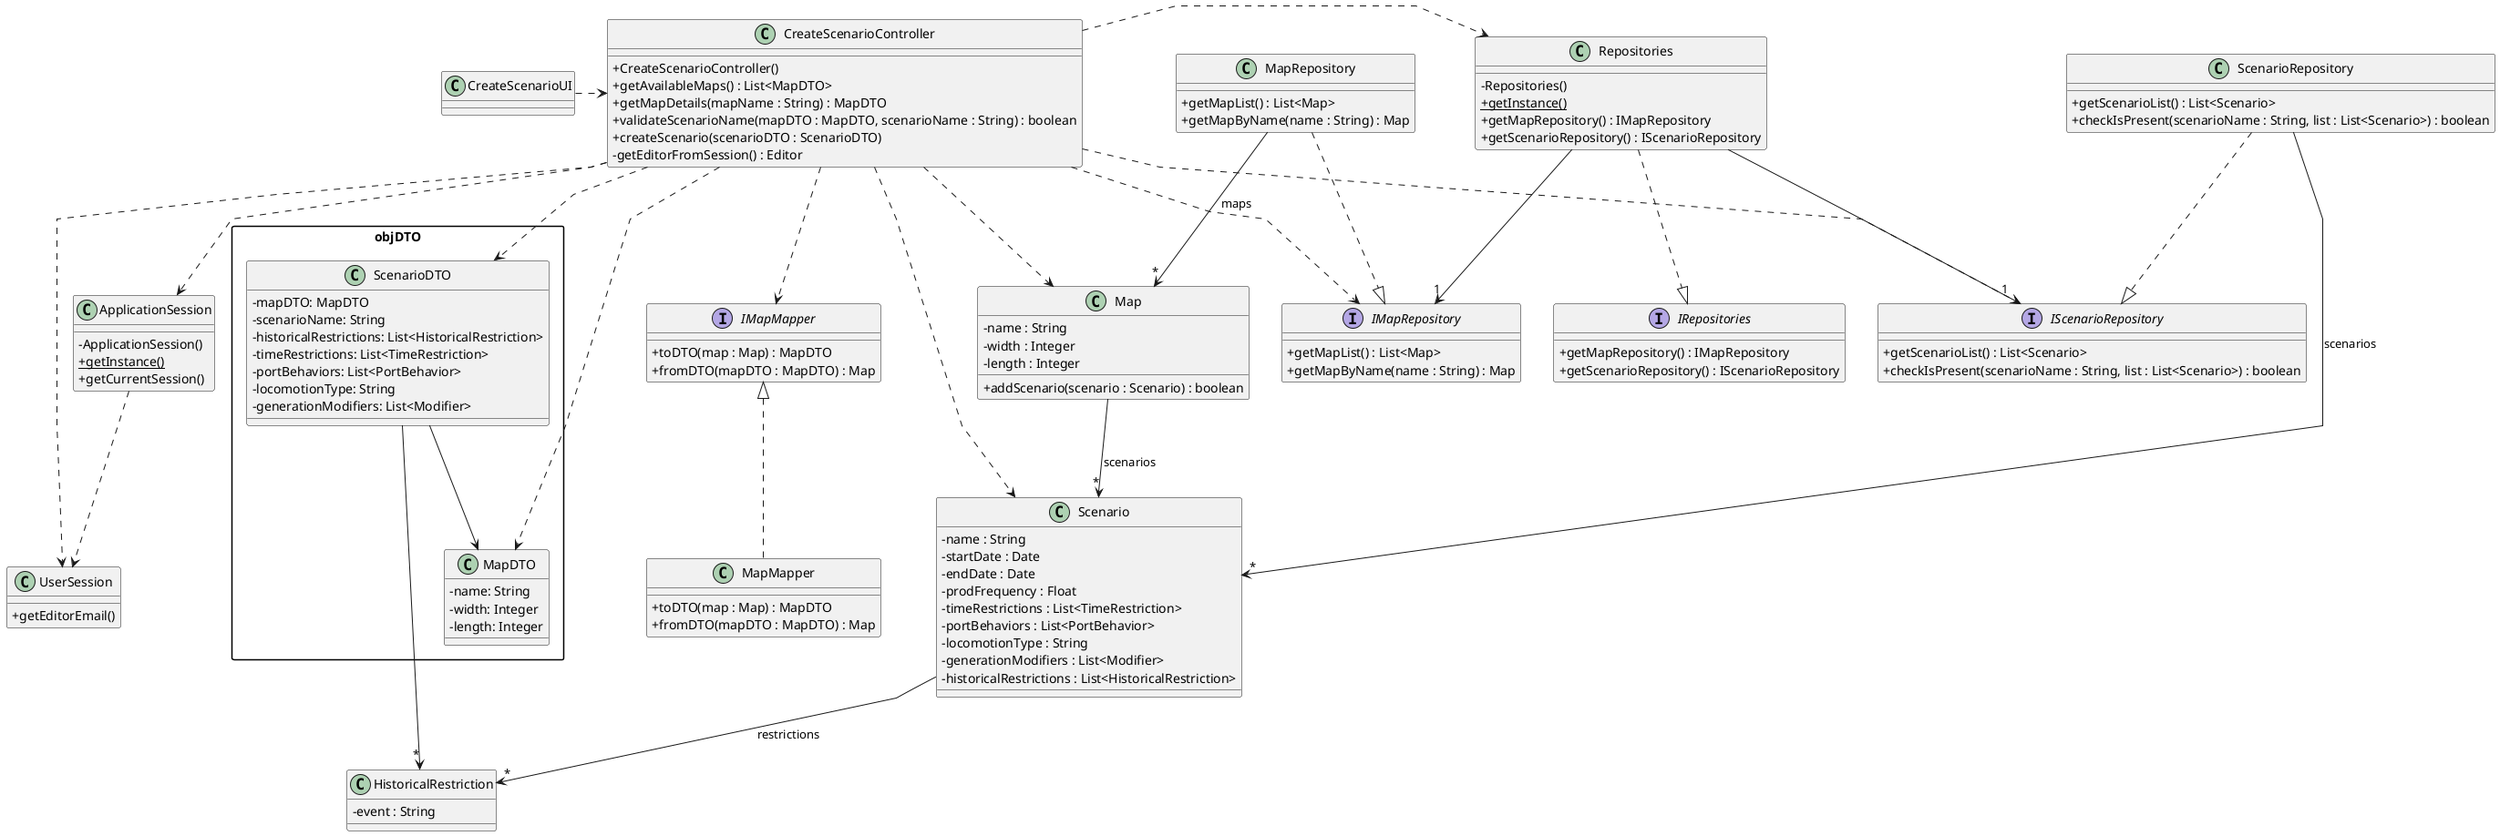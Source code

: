 @startuml
skinparam packageStyle rectangle
skinparam shadowing false
skinparam linetype polyline
skinparam classAttributeIconSize 0

package objDTO {
  class MapDTO {
    - name: String
    - width: Integer
    - length: Integer
  }

  class ScenarioDTO {
    - mapDTO: MapDTO
    - scenarioName: String
    - historicalRestrictions: List<HistoricalRestriction>
    - timeRestrictions: List<TimeRestriction>
    - portBehaviors: List<PortBehavior>
    - locomotionType: String
    - generationModifiers: List<Modifier>
  }
}

class CreateScenarioUI

class CreateScenarioController {
  + CreateScenarioController()
  + getAvailableMaps() : List<MapDTO>
  + getMapDetails(mapName : String) : MapDTO
  + validateScenarioName(mapDTO : MapDTO, scenarioName : String) : boolean
  + createScenario(scenarioDTO : ScenarioDTO)
  - getEditorFromSession() : Editor
}

class ApplicationSession {
  - ApplicationSession()
  + {static} getInstance()
  + getCurrentSession()
}

class UserSession {
  + getEditorEmail()
}

class Repositories {
  - Repositories()
  + {static} getInstance()
  + getMapRepository() : IMapRepository
  + getScenarioRepository() : IScenarioRepository
}

interface IRepositories{
+ getMapRepository() : IMapRepository
  + getScenarioRepository() : IScenarioRepository
}

interface IMapRepository {
  + getMapList() : List<Map>
  + getMapByName(name : String) : Map
}

interface IScenarioRepository {
  + getScenarioList() : List<Scenario>
  + checkIsPresent(scenarioName : String, list : List<Scenario>) : boolean
}

class MapRepository {
  + getMapList() : List<Map>
  + getMapByName(name : String) : Map
}

class ScenarioRepository {
  + getScenarioList() : List<Scenario>
  + checkIsPresent(scenarioName : String, list : List<Scenario>) : boolean
}

class Map {
  - name : String
  - width : Integer
  - length : Integer
  + addScenario(scenario : Scenario) : boolean
}

class Scenario {
  - name : String
  - startDate : Date
  - endDate : Date
  - prodFrequency : Float
  - timeRestrictions : List<TimeRestriction>
  - portBehaviors : List<PortBehavior>
  - locomotionType : String
  - generationModifiers : List<Modifier>
  - historicalRestrictions : List<HistoricalRestriction>
}

class HistoricalRestriction {
  - event : String
}

interface IMapMapper {
  + toDTO(map : Map) : MapDTO
  + fromDTO(mapDTO : MapDTO) : Map
}

class MapMapper {
  + toDTO(map : Map) : MapDTO
  + fromDTO(mapDTO : MapDTO) : Map
}

' RELATIONS
CreateScenarioUI .> CreateScenarioController

CreateScenarioController ..> ApplicationSession
CreateScenarioController ..> UserSession
CreateScenarioController ..> MapDTO
CreateScenarioController ..> ScenarioDTO
CreateScenarioController ..> Map
CreateScenarioController ..> Scenario
CreateScenarioController .> Repositories
CreateScenarioController ..> IMapMapper
CreateScenarioController ..> IMapRepository
CreateScenarioController ..> IScenarioRepository

Repositories --> "1" IMapRepository
Repositories --> "1" IScenarioRepository
MapRepository ..|> IMapRepository
ScenarioRepository ..|> IScenarioRepository

ApplicationSession ..> UserSession

MapRepository --> "*" Map : maps
ScenarioRepository --> "*" Scenario : scenarios
Scenario --> "*" HistoricalRestriction : restrictions
ScenarioDTO --> MapDTO
ScenarioDTO --> "*" HistoricalRestriction
Map --> "*" Scenario : scenarios

IMapMapper <|.. MapMapper
Repositories ..|> IRepositories

@enduml